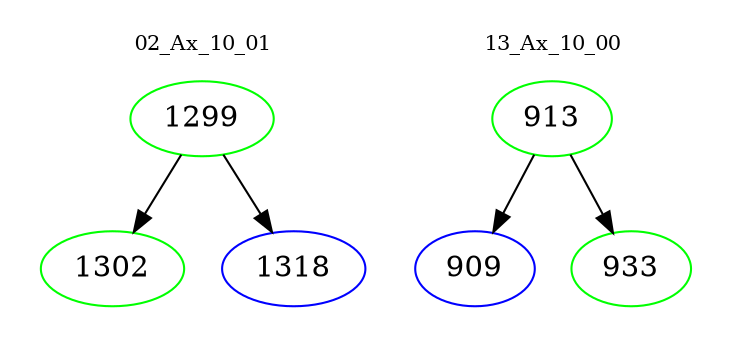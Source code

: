 digraph{
subgraph cluster_0 {
color = white
label = "02_Ax_10_01";
fontsize=10;
T0_1299 [label="1299", color="green"]
T0_1299 -> T0_1302 [color="black"]
T0_1302 [label="1302", color="green"]
T0_1299 -> T0_1318 [color="black"]
T0_1318 [label="1318", color="blue"]
}
subgraph cluster_1 {
color = white
label = "13_Ax_10_00";
fontsize=10;
T1_913 [label="913", color="green"]
T1_913 -> T1_909 [color="black"]
T1_909 [label="909", color="blue"]
T1_913 -> T1_933 [color="black"]
T1_933 [label="933", color="green"]
}
}
